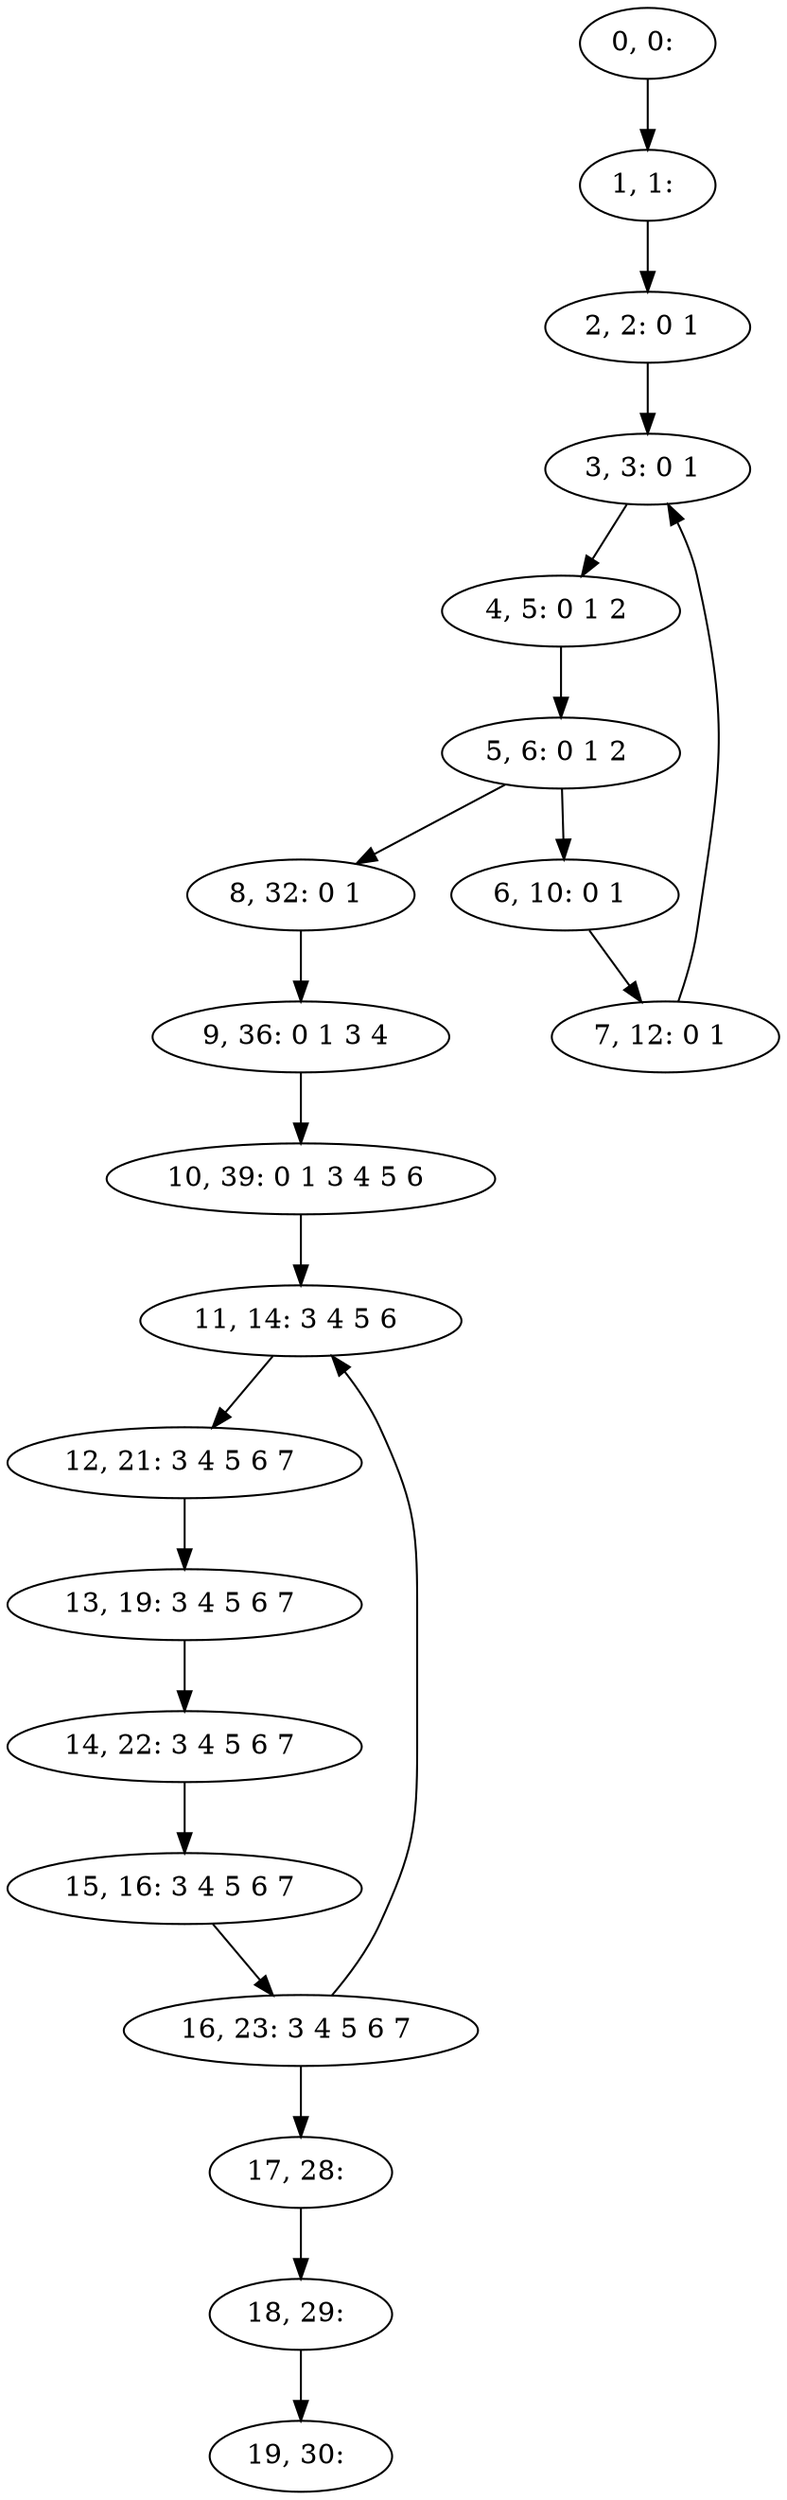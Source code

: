 digraph G {
0[label="0, 0: "];
1[label="1, 1: "];
2[label="2, 2: 0 1 "];
3[label="3, 3: 0 1 "];
4[label="4, 5: 0 1 2 "];
5[label="5, 6: 0 1 2 "];
6[label="6, 10: 0 1 "];
7[label="7, 12: 0 1 "];
8[label="8, 32: 0 1 "];
9[label="9, 36: 0 1 3 4 "];
10[label="10, 39: 0 1 3 4 5 6 "];
11[label="11, 14: 3 4 5 6 "];
12[label="12, 21: 3 4 5 6 7 "];
13[label="13, 19: 3 4 5 6 7 "];
14[label="14, 22: 3 4 5 6 7 "];
15[label="15, 16: 3 4 5 6 7 "];
16[label="16, 23: 3 4 5 6 7 "];
17[label="17, 28: "];
18[label="18, 29: "];
19[label="19, 30: "];
0->1 ;
1->2 ;
2->3 ;
3->4 ;
4->5 ;
5->6 ;
5->8 ;
6->7 ;
7->3 ;
8->9 ;
9->10 ;
10->11 ;
11->12 ;
12->13 ;
13->14 ;
14->15 ;
15->16 ;
16->17 ;
16->11 ;
17->18 ;
18->19 ;
}
